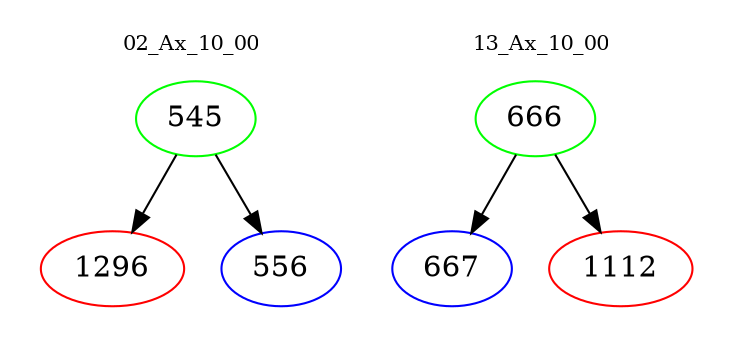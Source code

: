 digraph{
subgraph cluster_0 {
color = white
label = "02_Ax_10_00";
fontsize=10;
T0_545 [label="545", color="green"]
T0_545 -> T0_1296 [color="black"]
T0_1296 [label="1296", color="red"]
T0_545 -> T0_556 [color="black"]
T0_556 [label="556", color="blue"]
}
subgraph cluster_1 {
color = white
label = "13_Ax_10_00";
fontsize=10;
T1_666 [label="666", color="green"]
T1_666 -> T1_667 [color="black"]
T1_667 [label="667", color="blue"]
T1_666 -> T1_1112 [color="black"]
T1_1112 [label="1112", color="red"]
}
}
